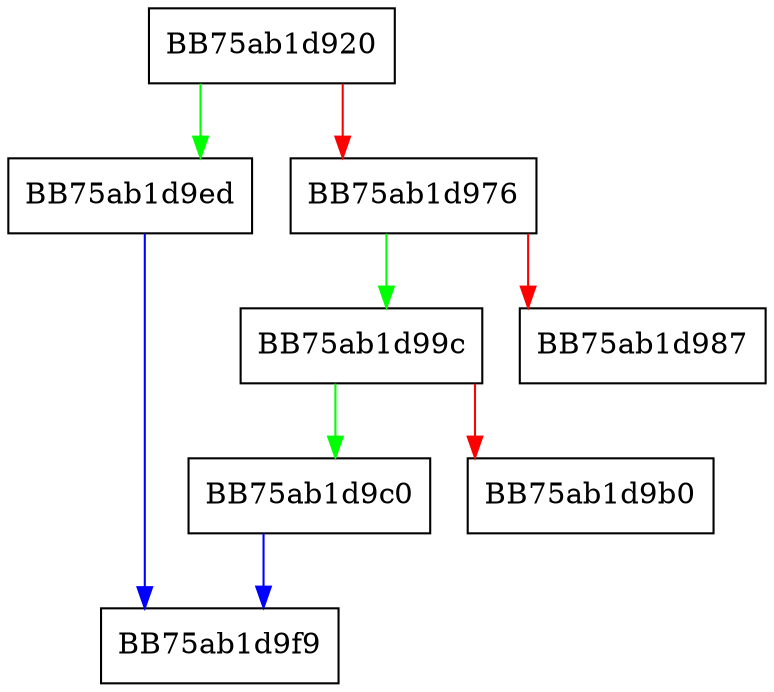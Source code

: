 digraph Nid64Search {
  node [shape="box"];
  graph [splines=ortho];
  BB75ab1d920 -> BB75ab1d9ed [color="green"];
  BB75ab1d920 -> BB75ab1d976 [color="red"];
  BB75ab1d976 -> BB75ab1d99c [color="green"];
  BB75ab1d976 -> BB75ab1d987 [color="red"];
  BB75ab1d99c -> BB75ab1d9c0 [color="green"];
  BB75ab1d99c -> BB75ab1d9b0 [color="red"];
  BB75ab1d9c0 -> BB75ab1d9f9 [color="blue"];
  BB75ab1d9ed -> BB75ab1d9f9 [color="blue"];
}